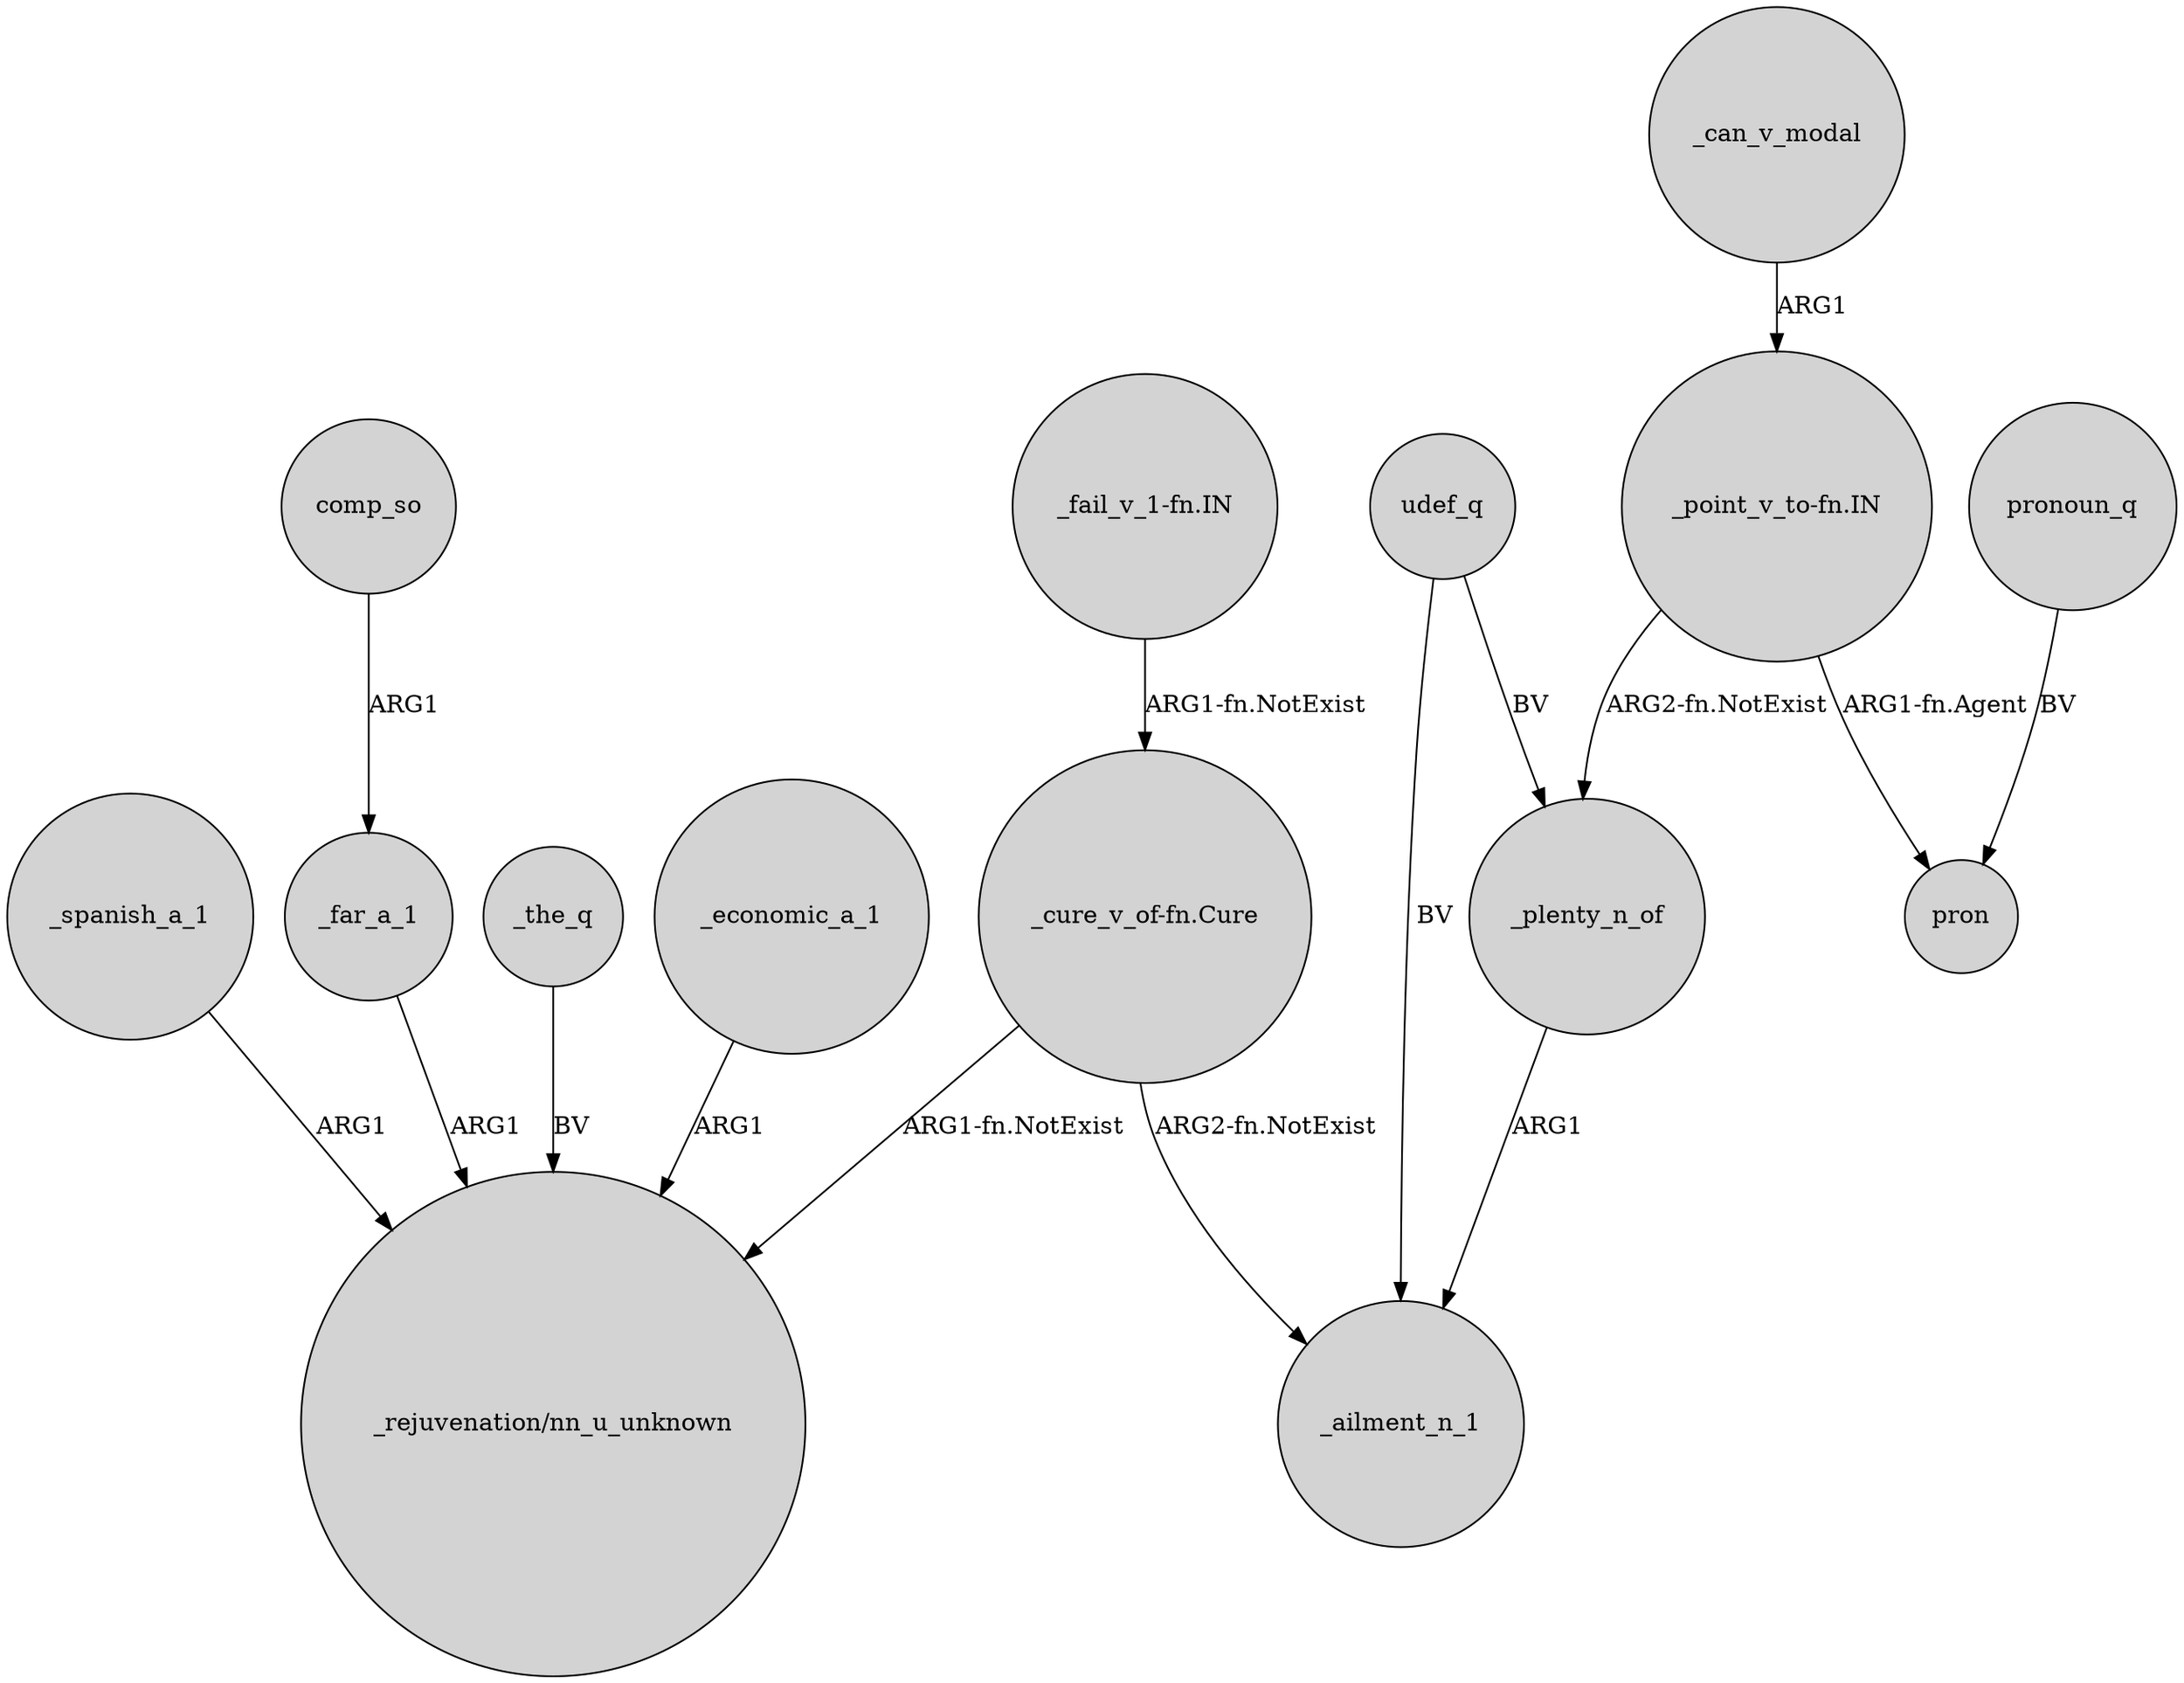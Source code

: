 digraph {
	node [shape=circle style=filled]
	udef_q -> _ailment_n_1 [label=BV]
	"_cure_v_of-fn.Cure" -> _ailment_n_1 [label="ARG2-fn.NotExist"]
	_economic_a_1 -> "_rejuvenation/nn_u_unknown" [label=ARG1]
	udef_q -> _plenty_n_of [label=BV]
	"_point_v_to-fn.IN" -> pron [label="ARG1-fn.Agent"]
	_plenty_n_of -> _ailment_n_1 [label=ARG1]
	"_point_v_to-fn.IN" -> _plenty_n_of [label="ARG2-fn.NotExist"]
	_spanish_a_1 -> "_rejuvenation/nn_u_unknown" [label=ARG1]
	"_fail_v_1-fn.IN" -> "_cure_v_of-fn.Cure" [label="ARG1-fn.NotExist"]
	_can_v_modal -> "_point_v_to-fn.IN" [label=ARG1]
	_far_a_1 -> "_rejuvenation/nn_u_unknown" [label=ARG1]
	"_cure_v_of-fn.Cure" -> "_rejuvenation/nn_u_unknown" [label="ARG1-fn.NotExist"]
	_the_q -> "_rejuvenation/nn_u_unknown" [label=BV]
	comp_so -> _far_a_1 [label=ARG1]
	pronoun_q -> pron [label=BV]
}
